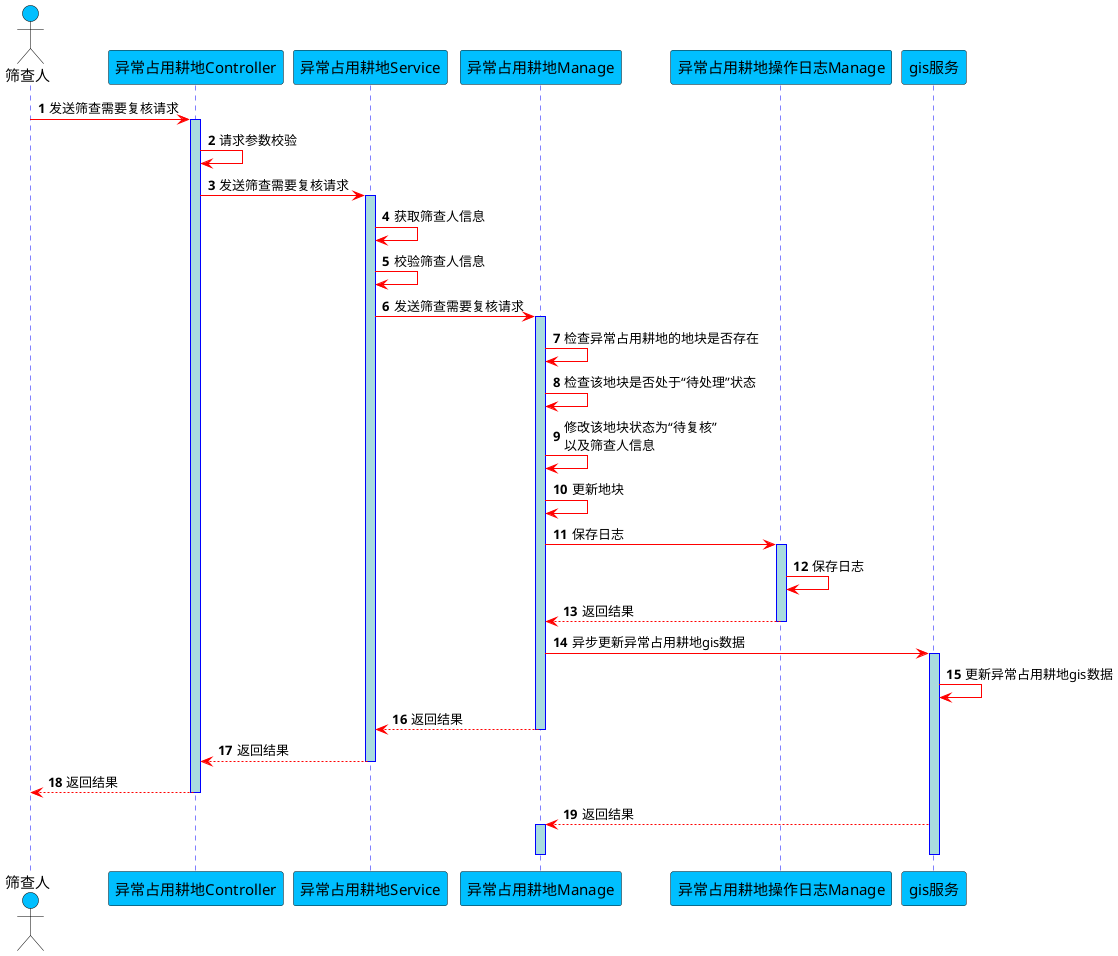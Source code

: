@startuml
skinparam sequence {
ArrowColor red
ActorBorderColor black
LifeLineBorderColor blue
LifeLineBackgroundColor #A9DCDF


ParticipantBackgroundColor DeepSkyBlue
ParticipantFontName Aapex
ParticipantFontSize 15
ParticipantFontColor black

ActorBackgroundColor DeepSkyBlue
ActorFontColor black
ActorFontSize 15
ActorFontName Aapex
}
autonumber
actor 筛查人
participant "异常占用耕地Controller" as A
participant "异常占用耕地Service" as B
participant "异常占用耕地Manage" as C
participant "异常占用耕地操作日志Manage" as D
participant "gis服务" as E

筛查人 -> A: 发送筛查需要复核请求
activate A

A -> A: 请求参数校验

A -> B: 发送筛查需要复核请求

activate B
B -> B: 获取筛查人信息
B -> B:  校验筛查人信息


B -> C: 发送筛查需要复核请求

activate C

C -> C: 检查异常占用耕地的地块是否存在
C -> C: 检查该地块是否处于“待处理”状态
C -> C: 修改该地块状态为“待复核”\r以及筛查人信息
C -> C: 更新地块
C -> D: 保存日志

activate D
D -> D: 保存日志
D --> C: 返回结果
deactivate D
C -> E: 异步更新异常占用耕地gis数据

activate E
E -> E: 更新异常占用耕地gis数据
C --> B: 返回结果

deactivate C

B --> A: 返回结果
deactivate B

A --> 筛查人: 返回结果
deactivate A

E --> C: 返回结果
activate C
deactivate E
deactivate C
@enduml